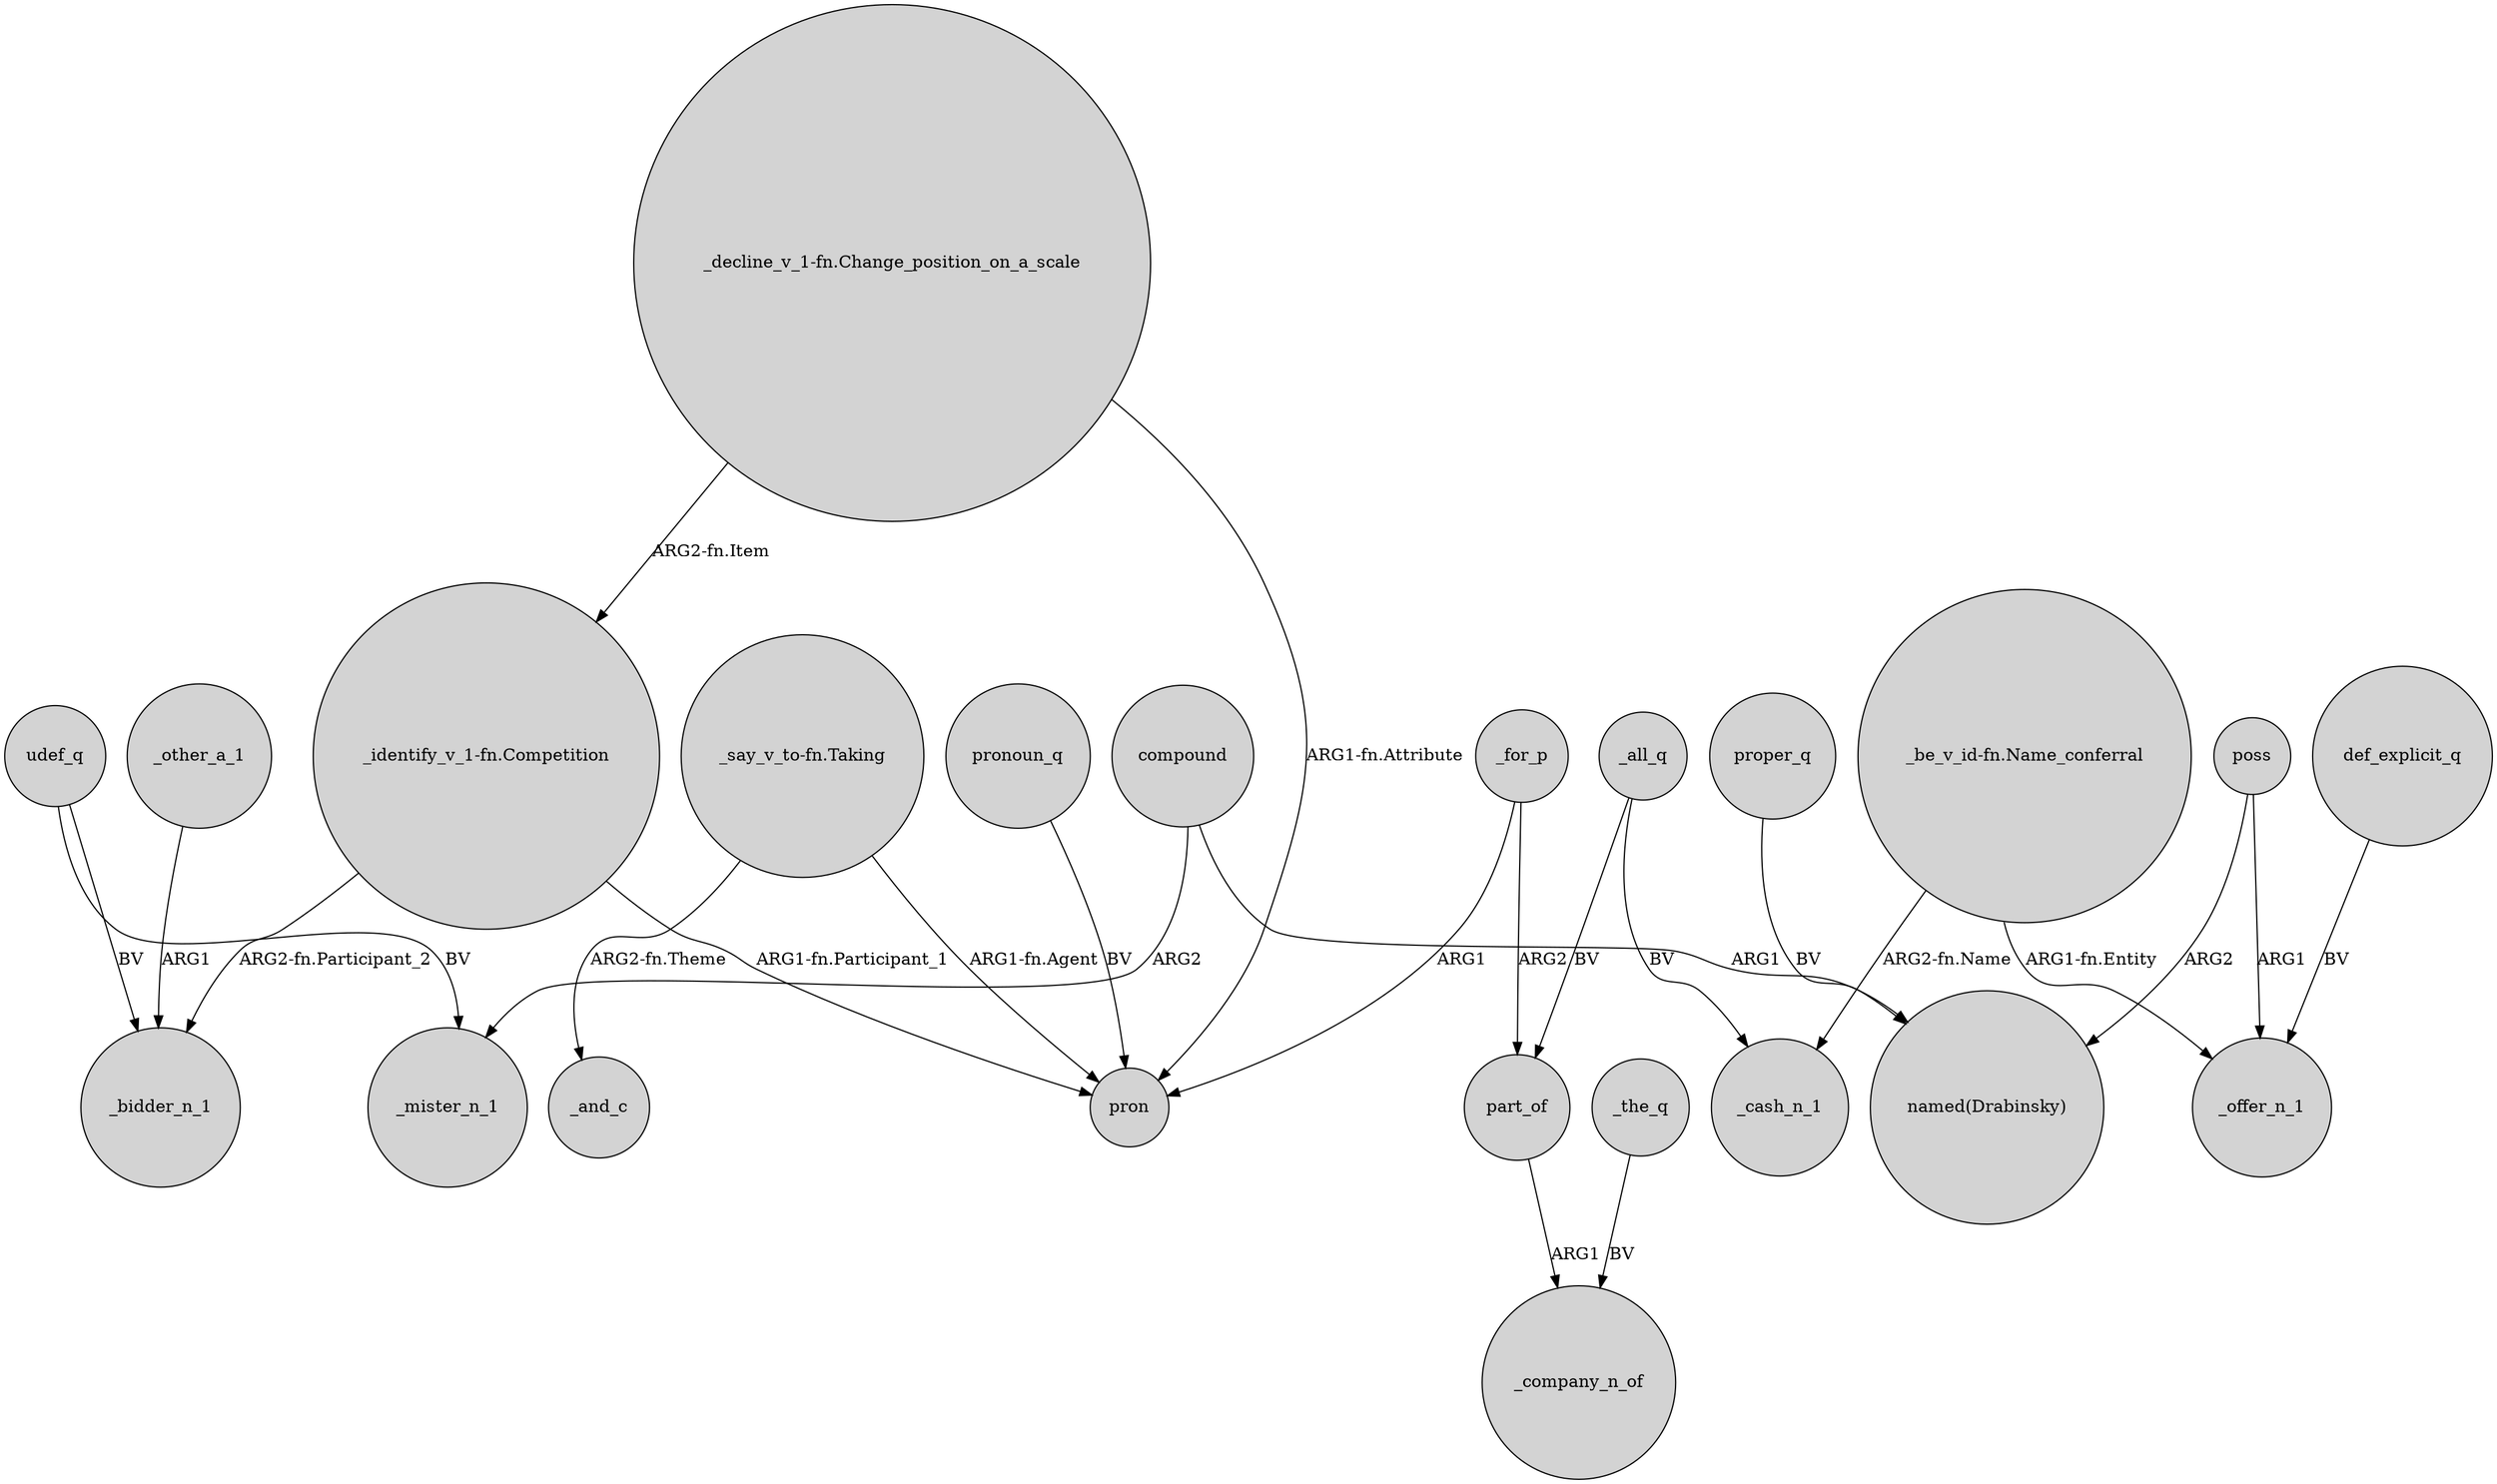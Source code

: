 digraph {
	node [shape=circle style=filled]
	compound -> _mister_n_1 [label=ARG2]
	compound -> "named(Drabinsky)" [label=ARG1]
	_other_a_1 -> _bidder_n_1 [label=ARG1]
	"_say_v_to-fn.Taking" -> _and_c [label="ARG2-fn.Theme"]
	udef_q -> _bidder_n_1 [label=BV]
	_for_p -> part_of [label=ARG2]
	"_decline_v_1-fn.Change_position_on_a_scale" -> pron [label="ARG1-fn.Attribute"]
	proper_q -> "named(Drabinsky)" [label=BV]
	_all_q -> part_of [label=BV]
	udef_q -> _mister_n_1 [label=BV]
	"_decline_v_1-fn.Change_position_on_a_scale" -> "_identify_v_1-fn.Competition" [label="ARG2-fn.Item"]
	"_say_v_to-fn.Taking" -> pron [label="ARG1-fn.Agent"]
	pronoun_q -> pron [label=BV]
	poss -> _offer_n_1 [label=ARG1]
	part_of -> _company_n_of [label=ARG1]
	"_identify_v_1-fn.Competition" -> pron [label="ARG1-fn.Participant_1"]
	"_be_v_id-fn.Name_conferral" -> _offer_n_1 [label="ARG1-fn.Entity"]
	def_explicit_q -> _offer_n_1 [label=BV]
	poss -> "named(Drabinsky)" [label=ARG2]
	"_identify_v_1-fn.Competition" -> _bidder_n_1 [label="ARG2-fn.Participant_2"]
	_for_p -> pron [label=ARG1]
	"_be_v_id-fn.Name_conferral" -> _cash_n_1 [label="ARG2-fn.Name"]
	_the_q -> _company_n_of [label=BV]
	_all_q -> _cash_n_1 [label=BV]
}
